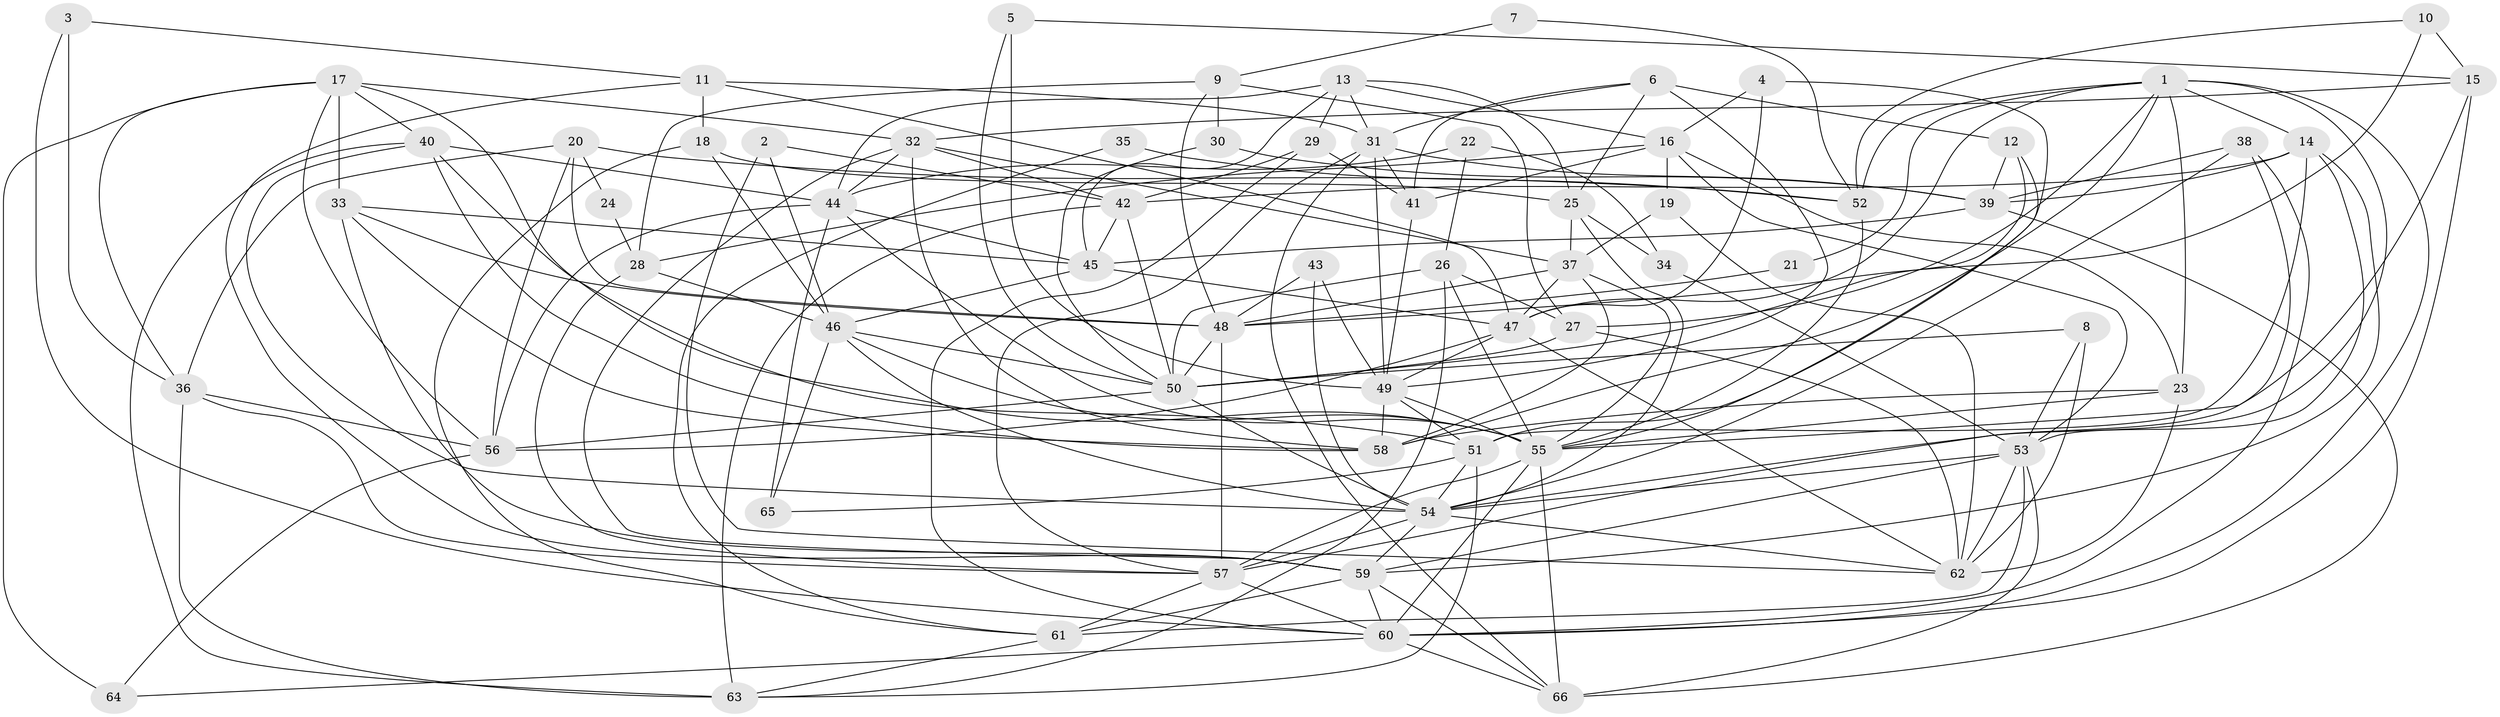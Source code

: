 // original degree distribution, {3: 0.25, 5: 0.20454545454545456, 4: 0.2878787878787879, 6: 0.08333333333333333, 2: 0.12878787878787878, 7: 0.045454545454545456}
// Generated by graph-tools (version 1.1) at 2025/26/03/09/25 03:26:16]
// undirected, 66 vertices, 191 edges
graph export_dot {
graph [start="1"]
  node [color=gray90,style=filled];
  1;
  2;
  3;
  4;
  5;
  6;
  7;
  8;
  9;
  10;
  11;
  12;
  13;
  14;
  15;
  16;
  17;
  18;
  19;
  20;
  21;
  22;
  23;
  24;
  25;
  26;
  27;
  28;
  29;
  30;
  31;
  32;
  33;
  34;
  35;
  36;
  37;
  38;
  39;
  40;
  41;
  42;
  43;
  44;
  45;
  46;
  47;
  48;
  49;
  50;
  51;
  52;
  53;
  54;
  55;
  56;
  57;
  58;
  59;
  60;
  61;
  62;
  63;
  64;
  65;
  66;
  1 -- 14 [weight=1.0];
  1 -- 21 [weight=1.0];
  1 -- 23 [weight=1.0];
  1 -- 27 [weight=1.0];
  1 -- 47 [weight=1.0];
  1 -- 52 [weight=1.0];
  1 -- 54 [weight=1.0];
  1 -- 58 [weight=1.0];
  1 -- 60 [weight=1.0];
  2 -- 42 [weight=1.0];
  2 -- 46 [weight=1.0];
  2 -- 62 [weight=1.0];
  3 -- 11 [weight=1.0];
  3 -- 36 [weight=1.0];
  3 -- 60 [weight=1.0];
  4 -- 16 [weight=1.0];
  4 -- 47 [weight=1.0];
  4 -- 51 [weight=1.0];
  5 -- 15 [weight=1.0];
  5 -- 49 [weight=1.0];
  5 -- 50 [weight=1.0];
  6 -- 12 [weight=1.0];
  6 -- 25 [weight=1.0];
  6 -- 31 [weight=1.0];
  6 -- 41 [weight=1.0];
  6 -- 49 [weight=2.0];
  7 -- 9 [weight=1.0];
  7 -- 52 [weight=1.0];
  8 -- 50 [weight=1.0];
  8 -- 53 [weight=1.0];
  8 -- 62 [weight=1.0];
  9 -- 27 [weight=1.0];
  9 -- 28 [weight=1.0];
  9 -- 30 [weight=1.0];
  9 -- 48 [weight=1.0];
  10 -- 15 [weight=1.0];
  10 -- 48 [weight=1.0];
  10 -- 52 [weight=1.0];
  11 -- 18 [weight=1.0];
  11 -- 31 [weight=1.0];
  11 -- 47 [weight=1.0];
  11 -- 59 [weight=1.0];
  12 -- 39 [weight=1.0];
  12 -- 50 [weight=1.0];
  12 -- 55 [weight=1.0];
  13 -- 16 [weight=1.0];
  13 -- 25 [weight=1.0];
  13 -- 29 [weight=1.0];
  13 -- 31 [weight=1.0];
  13 -- 44 [weight=1.0];
  13 -- 45 [weight=1.0];
  14 -- 39 [weight=1.0];
  14 -- 42 [weight=1.0];
  14 -- 51 [weight=1.0];
  14 -- 53 [weight=1.0];
  14 -- 59 [weight=1.0];
  15 -- 32 [weight=1.0];
  15 -- 55 [weight=1.0];
  15 -- 60 [weight=1.0];
  16 -- 19 [weight=1.0];
  16 -- 23 [weight=1.0];
  16 -- 28 [weight=1.0];
  16 -- 41 [weight=1.0];
  16 -- 53 [weight=1.0];
  17 -- 32 [weight=1.0];
  17 -- 33 [weight=1.0];
  17 -- 36 [weight=1.0];
  17 -- 40 [weight=1.0];
  17 -- 55 [weight=1.0];
  17 -- 56 [weight=1.0];
  17 -- 64 [weight=1.0];
  18 -- 25 [weight=1.0];
  18 -- 46 [weight=1.0];
  18 -- 61 [weight=1.0];
  19 -- 37 [weight=1.0];
  19 -- 62 [weight=1.0];
  20 -- 24 [weight=1.0];
  20 -- 36 [weight=1.0];
  20 -- 48 [weight=2.0];
  20 -- 52 [weight=1.0];
  20 -- 56 [weight=1.0];
  21 -- 48 [weight=1.0];
  22 -- 26 [weight=1.0];
  22 -- 34 [weight=1.0];
  22 -- 44 [weight=1.0];
  23 -- 55 [weight=1.0];
  23 -- 58 [weight=1.0];
  23 -- 62 [weight=1.0];
  24 -- 28 [weight=1.0];
  25 -- 34 [weight=1.0];
  25 -- 37 [weight=1.0];
  25 -- 54 [weight=1.0];
  26 -- 27 [weight=1.0];
  26 -- 50 [weight=2.0];
  26 -- 55 [weight=1.0];
  26 -- 63 [weight=1.0];
  27 -- 50 [weight=1.0];
  27 -- 62 [weight=1.0];
  28 -- 46 [weight=1.0];
  28 -- 57 [weight=1.0];
  29 -- 41 [weight=1.0];
  29 -- 42 [weight=1.0];
  29 -- 60 [weight=1.0];
  30 -- 39 [weight=1.0];
  30 -- 50 [weight=1.0];
  31 -- 39 [weight=1.0];
  31 -- 41 [weight=1.0];
  31 -- 49 [weight=1.0];
  31 -- 57 [weight=1.0];
  31 -- 66 [weight=1.0];
  32 -- 37 [weight=1.0];
  32 -- 42 [weight=1.0];
  32 -- 44 [weight=1.0];
  32 -- 58 [weight=1.0];
  32 -- 59 [weight=1.0];
  33 -- 45 [weight=1.0];
  33 -- 48 [weight=1.0];
  33 -- 58 [weight=1.0];
  33 -- 59 [weight=1.0];
  34 -- 53 [weight=1.0];
  35 -- 52 [weight=1.0];
  35 -- 61 [weight=1.0];
  36 -- 56 [weight=1.0];
  36 -- 57 [weight=1.0];
  36 -- 63 [weight=1.0];
  37 -- 47 [weight=1.0];
  37 -- 48 [weight=1.0];
  37 -- 55 [weight=1.0];
  37 -- 58 [weight=1.0];
  38 -- 39 [weight=1.0];
  38 -- 54 [weight=1.0];
  38 -- 57 [weight=1.0];
  38 -- 60 [weight=1.0];
  39 -- 45 [weight=1.0];
  39 -- 66 [weight=1.0];
  40 -- 44 [weight=1.0];
  40 -- 51 [weight=2.0];
  40 -- 54 [weight=1.0];
  40 -- 58 [weight=1.0];
  40 -- 63 [weight=1.0];
  41 -- 49 [weight=1.0];
  42 -- 45 [weight=1.0];
  42 -- 50 [weight=1.0];
  42 -- 63 [weight=1.0];
  43 -- 48 [weight=1.0];
  43 -- 49 [weight=1.0];
  43 -- 54 [weight=1.0];
  44 -- 45 [weight=1.0];
  44 -- 55 [weight=1.0];
  44 -- 56 [weight=1.0];
  44 -- 65 [weight=1.0];
  45 -- 46 [weight=1.0];
  45 -- 47 [weight=1.0];
  46 -- 50 [weight=1.0];
  46 -- 54 [weight=1.0];
  46 -- 55 [weight=1.0];
  46 -- 65 [weight=1.0];
  47 -- 49 [weight=1.0];
  47 -- 56 [weight=1.0];
  47 -- 62 [weight=1.0];
  48 -- 50 [weight=1.0];
  48 -- 57 [weight=1.0];
  49 -- 51 [weight=1.0];
  49 -- 55 [weight=2.0];
  49 -- 58 [weight=1.0];
  50 -- 54 [weight=1.0];
  50 -- 56 [weight=1.0];
  51 -- 54 [weight=2.0];
  51 -- 63 [weight=1.0];
  51 -- 65 [weight=1.0];
  52 -- 55 [weight=1.0];
  53 -- 54 [weight=1.0];
  53 -- 59 [weight=1.0];
  53 -- 61 [weight=1.0];
  53 -- 62 [weight=1.0];
  53 -- 66 [weight=1.0];
  54 -- 57 [weight=1.0];
  54 -- 59 [weight=1.0];
  54 -- 62 [weight=1.0];
  55 -- 57 [weight=1.0];
  55 -- 60 [weight=1.0];
  55 -- 66 [weight=1.0];
  56 -- 64 [weight=1.0];
  57 -- 60 [weight=1.0];
  57 -- 61 [weight=1.0];
  59 -- 60 [weight=1.0];
  59 -- 61 [weight=1.0];
  59 -- 66 [weight=1.0];
  60 -- 64 [weight=1.0];
  60 -- 66 [weight=1.0];
  61 -- 63 [weight=1.0];
}
